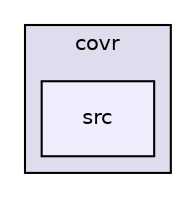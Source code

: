 digraph "src" {
  compound=true
  node [ fontsize="10", fontname="Helvetica"];
  edge [ labelfontsize="10", labelfontname="Helvetica"];
  subgraph clusterdir_9c8bbabad13d149a95dd6d5662676601 {
    graph [ bgcolor="#ddddee", pencolor="black", label="covr" fontname="Helvetica", fontsize="10", URL="dir_9c8bbabad13d149a95dd6d5662676601.html"]
  dir_522ebec4eb54ab6c6f74d05e218c0eee [shape=box, label="src", style="filled", fillcolor="#eeeeff", pencolor="black", URL="dir_522ebec4eb54ab6c6f74d05e218c0eee.html"];
  }
}
